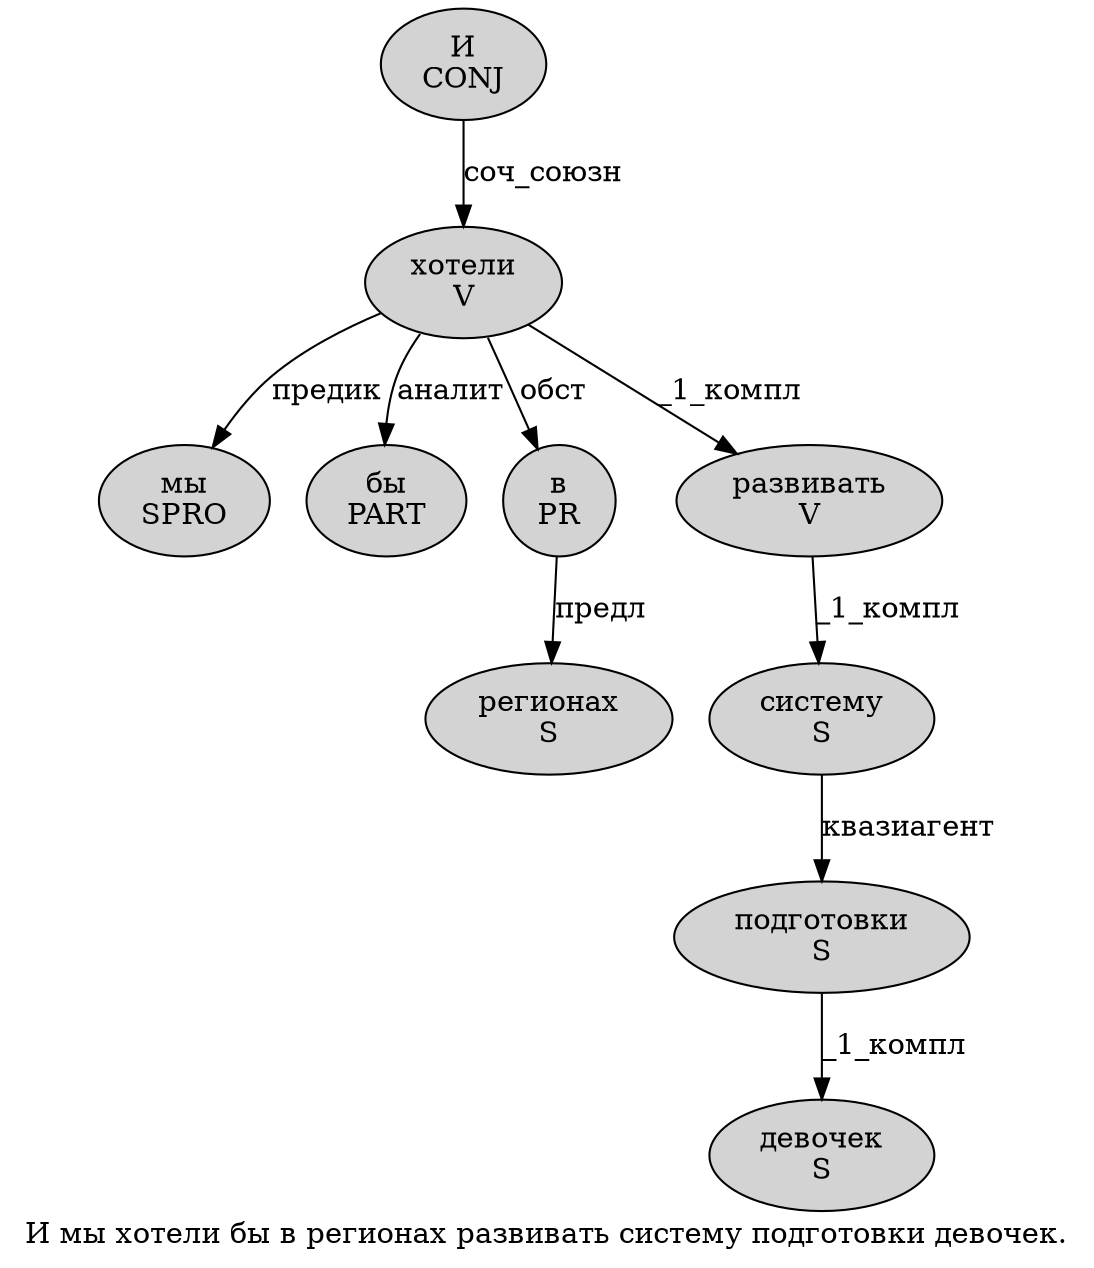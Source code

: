 digraph SENTENCE_646 {
	graph [label="И мы хотели бы в регионах развивать систему подготовки девочек."]
	node [style=filled]
		0 [label="И
CONJ" color="" fillcolor=lightgray penwidth=1 shape=ellipse]
		1 [label="мы
SPRO" color="" fillcolor=lightgray penwidth=1 shape=ellipse]
		2 [label="хотели
V" color="" fillcolor=lightgray penwidth=1 shape=ellipse]
		3 [label="бы
PART" color="" fillcolor=lightgray penwidth=1 shape=ellipse]
		4 [label="в
PR" color="" fillcolor=lightgray penwidth=1 shape=ellipse]
		5 [label="регионах
S" color="" fillcolor=lightgray penwidth=1 shape=ellipse]
		6 [label="развивать
V" color="" fillcolor=lightgray penwidth=1 shape=ellipse]
		7 [label="систему
S" color="" fillcolor=lightgray penwidth=1 shape=ellipse]
		8 [label="подготовки
S" color="" fillcolor=lightgray penwidth=1 shape=ellipse]
		9 [label="девочек
S" color="" fillcolor=lightgray penwidth=1 shape=ellipse]
			7 -> 8 [label="квазиагент"]
			6 -> 7 [label="_1_компл"]
			0 -> 2 [label="соч_союзн"]
			8 -> 9 [label="_1_компл"]
			2 -> 1 [label="предик"]
			2 -> 3 [label="аналит"]
			2 -> 4 [label="обст"]
			2 -> 6 [label="_1_компл"]
			4 -> 5 [label="предл"]
}